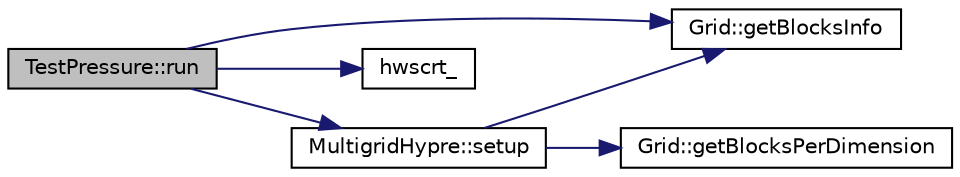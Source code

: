 digraph "TestPressure::run"
{
  edge [fontname="Helvetica",fontsize="10",labelfontname="Helvetica",labelfontsize="10"];
  node [fontname="Helvetica",fontsize="10",shape=record];
  rankdir="LR";
  Node1 [label="TestPressure::run",height=0.2,width=0.4,color="black", fillcolor="grey75", style="filled", fontcolor="black"];
  Node1 -> Node2 [color="midnightblue",fontsize="10",style="solid",fontname="Helvetica"];
  Node2 [label="Grid::getBlocksInfo",height=0.2,width=0.4,color="black", fillcolor="white", style="filled",URL="$class_grid.html#a39aa8cb7fad1abcfe40fdd77d9b72d8a"];
  Node1 -> Node3 [color="midnightblue",fontsize="10",style="solid",fontname="Helvetica"];
  Node3 [label="hwscrt_",height=0.2,width=0.4,color="black", fillcolor="white", style="filled",URL="$_interface_fortran_8h.html#a5119151724ab6ca85a43cf467680045c"];
  Node1 -> Node4 [color="midnightblue",fontsize="10",style="solid",fontname="Helvetica"];
  Node4 [label="MultigridHypre::setup",height=0.2,width=0.4,color="black", fillcolor="white", style="filled",URL="$class_multigrid_hypre.html#a43a4d038e324f28cb4076bfe73d219b3"];
  Node4 -> Node2 [color="midnightblue",fontsize="10",style="solid",fontname="Helvetica"];
  Node4 -> Node5 [color="midnightblue",fontsize="10",style="solid",fontname="Helvetica"];
  Node5 [label="Grid::getBlocksPerDimension",height=0.2,width=0.4,color="black", fillcolor="white", style="filled",URL="$class_grid.html#a68154c3137ad02f44a24d2d75d807fe6"];
}
